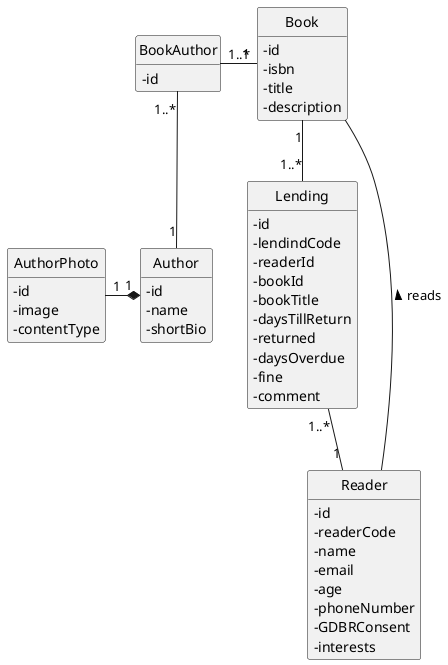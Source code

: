 @startuml
'https://plantuml.com/sequence-diagram

skinparam classAttributeIconSize 0
hide circle
hide methods

class Lending {
    - id
    - lendindCode
    - readerId
    - bookId
    - bookTitle
    - daysTillReturn
    - returned
    - daysOverdue
    - fine
    - comment
}

class Reader{
    - id
    - readerCode
    - name
    - email
    - age
    - phoneNumber
    - GDBRConsent
    - interests
}

class Book{
    - id
    - isbn
    - title
    - description
}

class BookAuthor{
    - id
}

class Author{
    - id
    - name
    - shortBio
}

class AuthorPhoto{
    - id
    - image
    - contentType
}

Lending "1..*" -- "1" Reader
Book "1" -- "1..*" Lending
Book "1" -left- "1..*" BookAuthor
BookAuthor "1..*" -- "1" Author
Author "1" *-left "1" AuthorPhoto
Reader --- Book : reads >

@enduml
